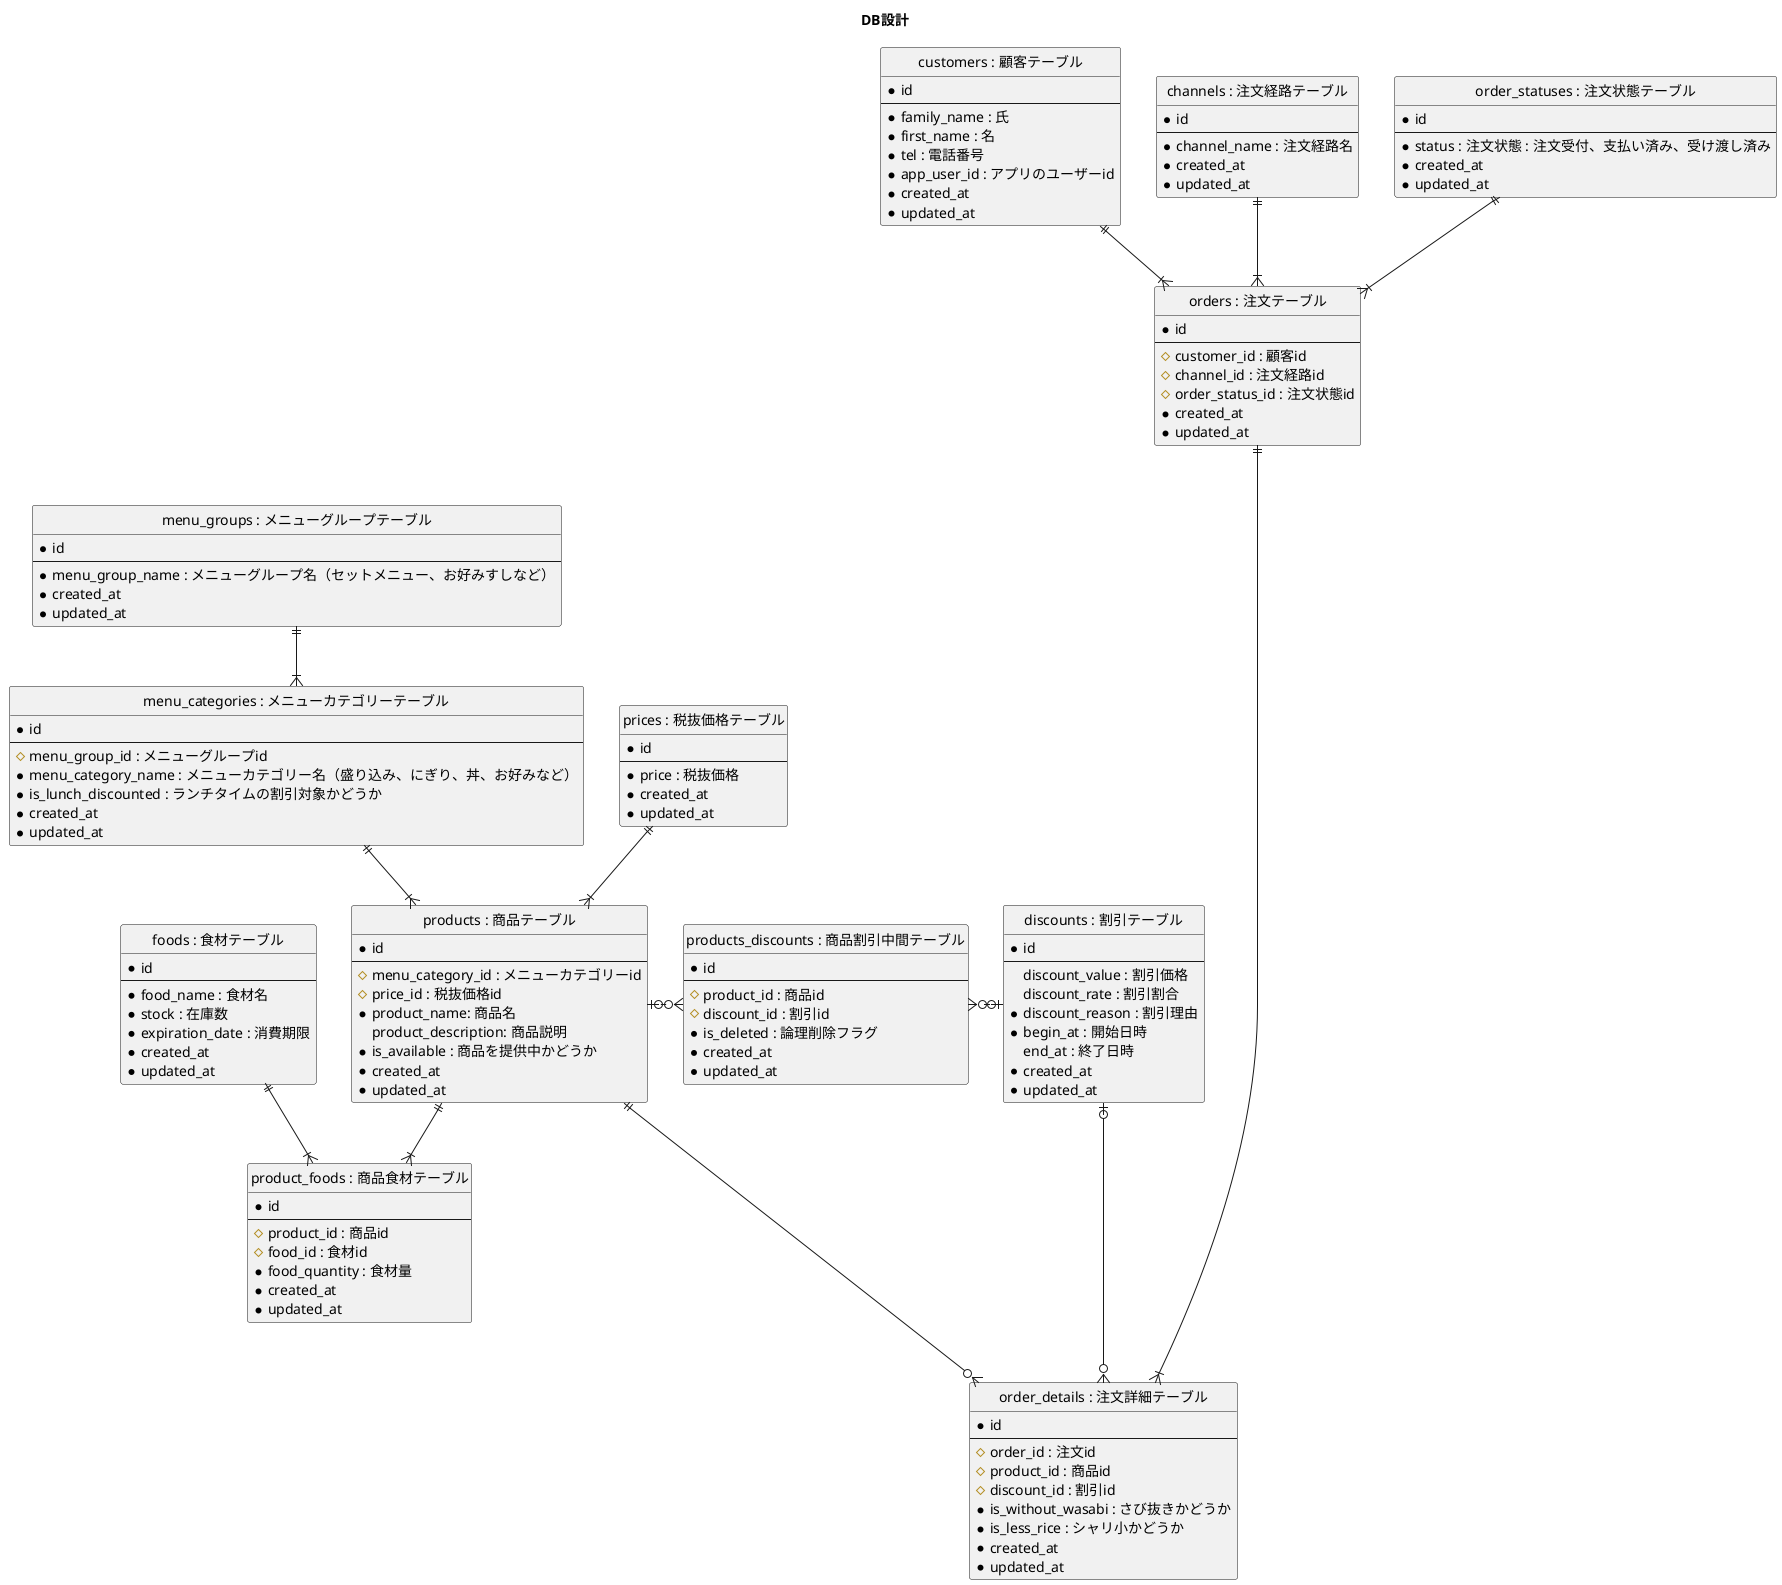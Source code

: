 @startuml

' hide the spot
hide circle

title DB設計

entity "customers : 顧客テーブル" as customers {
  *id
  --
  *family_name : 氏
  *first_name : 名
  *tel : 電話番号
  *app_user_id : アプリのユーザーid
  *created_at
  *updated_at
}

entity "channels : 注文経路テーブル" as channels {
  *id
  --
  *channel_name : 注文経路名
  *created_at
  *updated_at
}

entity "order_statuses : 注文状態テーブル" as order_statuses {
  *id
  --
  *status : 注文状態 : 注文受付、支払い済み、受け渡し済み
  *created_at
  *updated_at
}

entity "orders : 注文テーブル" as orders {
  *id
  --
  #customer_id : 顧客id
  #channel_id : 注文経路id
  #order_status_id : 注文状態id
  *created_at
  *updated_at
}

entity "menu_groups : メニューグループテーブル" as menu_groups {
  *id
  --
  *menu_group_name : メニューグループ名（セットメニュー、お好みすしなど）
  *created_at
  *updated_at
}

entity "menu_categories : メニューカテゴリーテーブル" as menu_categories {
  *id
  --
  #menu_group_id : メニューグループid
  *menu_category_name : メニューカテゴリー名（盛り込み、にぎり、丼、お好みなど）
  *is_lunch_discounted : ランチタイムの割引対象かどうか
  *created_at
  *updated_at
}

entity "prices : 税抜価格テーブル" as prices {
  *id
  --
  *price : 税抜価格
  *created_at
  *updated_at
}

entity "products : 商品テーブル" as products {
  *id
  --
  #menu_category_id : メニューカテゴリーid
  #price_id : 税抜価格id
  *product_name: 商品名
  product_description: 商品説明
  *is_available : 商品を提供中かどうか
  *created_at
  *updated_at
}

entity "discounts : 割引テーブル" as discounts {
  *id
  --
  discount_value : 割引価格
  discount_rate : 割引割合
  *discount_reason : 割引理由
  *begin_at : 開始日時
  end_at : 終了日時
  *created_at
  *updated_at
}

entity "products_discounts : 商品割引中間テーブル" as products_discounts {
  *id
  --
  #product_id : 商品id
  #discount_id : 割引id
  *is_deleted : 論理削除フラグ
  *created_at
  *updated_at
}

entity "foods : 食材テーブル" as foods {
  *id
  --
  *food_name : 食材名
  *stock : 在庫数
  *expiration_date : 消費期限
  *created_at
  *updated_at
}

entity "product_foods : 商品食材テーブル" as product_foods {
  *id
  --
  #product_id : 商品id
  #food_id : 食材id
  *food_quantity : 食材量
  *created_at
  *updated_at
}

entity "order_details : 注文詳細テーブル" as order_details {
  *id
  --
  #order_id : 注文id
  #product_id : 商品id
  #discount_id : 割引id
  *is_without_wasabi : さび抜きかどうか
  *is_less_rice : シャリ小かどうか
  *created_at
  *updated_at
}

customers ||--|{ orders
channels ||--|{ orders
order_statuses ||--|{ orders

orders ||------|{ order_details
products ||---o{ order_details
discounts |o---o{ order_details

menu_groups ||--|{ menu_categories

menu_categories ||--|{ products
prices ||--|{ products

products |o-r-o{ products_discounts
discounts |o-l-o{ products_discounts

products ||--|{ product_foods
foods ||--|{ product_foods

@enduml
